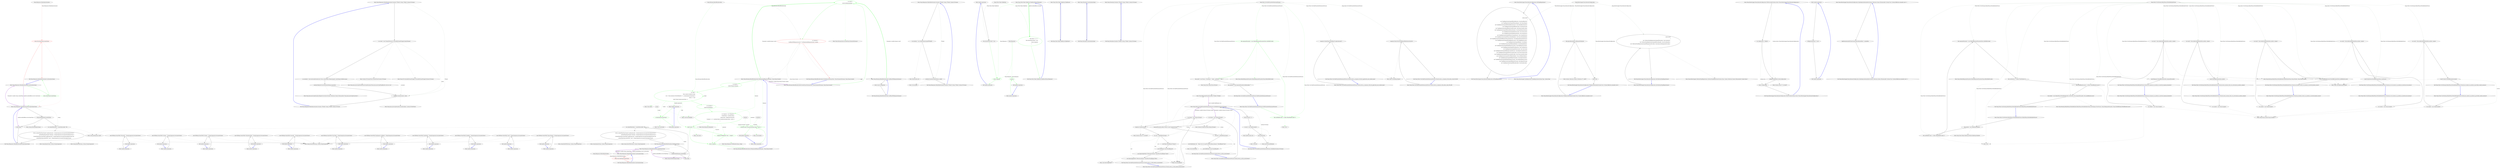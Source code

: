 digraph  {
n25 [label="Nancy.Responses.DefaultJsonSerializer", span=""];
n0 [label="Entry Nancy.Responses.DefaultJsonSerializer.CanSerialize(string)", span="15-15", cluster="Nancy.Responses.DefaultJsonSerializer.CanSerialize(string)"];
n1 [label="return this.IsJsonType(contentType);", span="17-17", cluster="Nancy.Responses.DefaultJsonSerializer.CanSerialize(string)", color=red, community=0];
n2 [label="Exit Nancy.Responses.DefaultJsonSerializer.CanSerialize(string)", span="15-15", cluster="Nancy.Responses.DefaultJsonSerializer.CanSerialize(string)"];
n3 [label="Entry Nancy.Responses.DefaultJsonSerializer.IsJsonType(string)", span="49-49", cluster="Nancy.Responses.DefaultJsonSerializer.IsJsonType(string)"];
n4 [label="Entry Nancy.Responses.DefaultJsonSerializer.Serialize<TModel>(string, TModel, System.IO.Stream)", span="27-27", cluster="Nancy.Responses.DefaultJsonSerializer.Serialize<TModel>(string, TModel, System.IO.Stream)"];
n5 [label="var writer = new StreamWriter(new UnclosableStreamWrapper(outputStream))", span="29-29", cluster="Nancy.Responses.DefaultJsonSerializer.Serialize<TModel>(string, TModel, System.IO.Stream)"];
n8 [label="serializer.Serialize(model, writer)", span="35-35", cluster="Nancy.Responses.DefaultJsonSerializer.Serialize<TModel>(string, TModel, System.IO.Stream)"];
n6 [label="var serializer = new JavaScriptSerializer(null, false, JsonSettings.MaxJsonLength, JsonSettings.MaxRecursions)", span="31-31", cluster="Nancy.Responses.DefaultJsonSerializer.Serialize<TModel>(string, TModel, System.IO.Stream)"];
n10 [label="Entry System.IO.StreamWriter.StreamWriter(System.IO.Stream)", span="0-0", cluster="System.IO.StreamWriter.StreamWriter(System.IO.Stream)"];
n11 [label="Entry Nancy.IO.UnclosableStreamWrapper.UnclosableStreamWrapper(System.IO.Stream)", span="22-22", cluster="Nancy.IO.UnclosableStreamWrapper.UnclosableStreamWrapper(System.IO.Stream)"];
n7 [label="serializer.RegisterConverters(JsonSettings.Converters)", span="33-33", cluster="Nancy.Responses.DefaultJsonSerializer.Serialize<TModel>(string, TModel, System.IO.Stream)"];
n12 [label="Entry Nancy.Json.JavaScriptSerializer.JavaScriptSerializer(Nancy.Json.JavaScriptTypeResolver, bool, int, int)", span="74-74", cluster="Nancy.Json.JavaScriptSerializer.JavaScriptSerializer(Nancy.Json.JavaScriptTypeResolver, bool, int, int)"];
n13 [label="Entry Nancy.Json.JavaScriptSerializer.RegisterConverters(System.Collections.Generic.IEnumerable<Nancy.Json.JavaScriptConverter>)", span="429-429", cluster="Nancy.Json.JavaScriptSerializer.RegisterConverters(System.Collections.Generic.IEnumerable<Nancy.Json.JavaScriptConverter>)"];
n9 [label="Exit Nancy.Responses.DefaultJsonSerializer.Serialize<TModel>(string, TModel, System.IO.Stream)", span="27-27", cluster="Nancy.Responses.DefaultJsonSerializer.Serialize<TModel>(string, TModel, System.IO.Stream)"];
n14 [label="Entry Nancy.Json.JavaScriptSerializer.Serialize(object, System.IO.TextWriter)", span="465-465", cluster="Nancy.Json.JavaScriptSerializer.Serialize(object, System.IO.TextWriter)"];
n15 [label="string.IsNullOrEmpty(contentType)", span="51-51", cluster="Nancy.Responses.DefaultJsonSerializer.IsJsonType(string)"];
n17 [label="var contentMimeType = contentType.Split(';')[0]", span="56-56", cluster="Nancy.Responses.DefaultJsonSerializer.IsJsonType(string)"];
n16 [label="return false;", span="53-53", cluster="Nancy.Responses.DefaultJsonSerializer.IsJsonType(string)"];
n20 [label="Entry string.IsNullOrEmpty(string)", span="0-0", cluster="string.IsNullOrEmpty(string)"];
n18 [label="return contentMimeType.Equals(''application/json'', StringComparison.InvariantCultureIgnoreCase) ||\r\n                   contentMimeType.Equals(''text/json'', StringComparison.InvariantCultureIgnoreCase) ||\r\n                  (contentMimeType.StartsWith(''application/vnd'', StringComparison.InvariantCultureIgnoreCase) &&\r\n                   contentMimeType.EndsWith(''+json'', StringComparison.InvariantCultureIgnoreCase));", span="58-61", cluster="Nancy.Responses.DefaultJsonSerializer.IsJsonType(string)"];
n21 [label="Entry string.Split(params char[])", span="0-0", cluster="string.Split(params char[])"];
n19 [label="Exit Nancy.Responses.DefaultJsonSerializer.IsJsonType(string)", span="49-49", cluster="Nancy.Responses.DefaultJsonSerializer.IsJsonType(string)"];
n22 [label="Entry string.Equals(string, System.StringComparison)", span="0-0", cluster="string.Equals(string, System.StringComparison)"];
n23 [label="Entry string.StartsWith(string, System.StringComparison)", span="0-0", cluster="string.StartsWith(string, System.StringComparison)"];
n24 [label="Entry string.EndsWith(string, System.StringComparison)", span="0-0", cluster="string.EndsWith(string, System.StringComparison)"];
d1 [label="return IsJsonType(contentType);", span="18-18", cluster="Nancy.Responses.DefaultJsonSerializer.CanSerialize(string)", color=green, community=0];
m0_4 [label="Entry Nancy.Routing.Route.Invoke(Nancy.DynamicDictionary)", span="54-54", cluster="Nancy.Routing.Route.Invoke(Nancy.DynamicDictionary)", file="DefaultRouteInvoker.cs"];
m0_0 [label="Entry Nancy.Routing.DefaultRouteInvoker.Invoke(Nancy.Routing.Route, Nancy.DynamicDictionary, Nancy.NancyContext)", span="14-14", cluster="Nancy.Routing.DefaultRouteInvoker.Invoke(Nancy.Routing.Route, Nancy.DynamicDictionary, Nancy.NancyContext)", file="DefaultRouteInvoker.cs"];
m0_1 [label="var result =\r\n                route.Invoke(parameters)", span="16-17", cluster="Nancy.Routing.DefaultRouteInvoker.Invoke(Nancy.Routing.Route, Nancy.DynamicDictionary, Nancy.NancyContext)", file="DefaultRouteInvoker.cs", color=green, community=0];
m0_2 [label="var response =\r\n                CastResultToResponse(result) ?? GetNegotiatedResponse(result, context)", span="19-20", cluster="Nancy.Routing.DefaultRouteInvoker.Invoke(Nancy.Routing.Route, Nancy.DynamicDictionary, Nancy.NancyContext)", color=red, community=0, file="DefaultRouteInvoker.cs"];
m0_3 [label="Exit Nancy.Routing.DefaultRouteInvoker.Invoke(Nancy.Routing.Route, Nancy.DynamicDictionary, Nancy.NancyContext)", span="14-14", cluster="Nancy.Routing.DefaultRouteInvoker.Invoke(Nancy.Routing.Route, Nancy.DynamicDictionary, Nancy.NancyContext)", file="DefaultRouteInvoker.cs"];
m0_26 [label="Entry Unk.CanSerialize", span="", cluster="Unk.CanSerialize", file="DefaultRouteInvoker.cs"];
m0_22 [label="Entry Nancy.Response.WithHeader(string, string)", span="46-46", cluster="Nancy.Response.WithHeader(string, string)", file="DefaultRouteInvoker.cs"];
m0_19 [label="Entry Unk.Create", span="", cluster="Unk.Create", file="DefaultRouteInvoker.cs"];
m0_21 [label="Entry Unk.Count", span="", cluster="Unk.Count", file="DefaultRouteInvoker.cs"];
m0_7 [label="Entry Nancy.Routing.DefaultRouteInvoker.GetNegotiatedResponse(dynamic, Nancy.NancyContext)", span="30-30", cluster="Nancy.Routing.DefaultRouteInvoker.GetNegotiatedResponse(dynamic, Nancy.NancyContext)", file="DefaultRouteInvoker.cs"];
m0_10 [label="var headers =\r\n                context.Request.Headers", span="32-33", cluster="Nancy.Routing.DefaultRouteInvoker.GetNegotiatedResponse(dynamic, Nancy.NancyContext)", color=green, community=0, file="DefaultRouteInvoker.cs"];
m0_11 [label="var valid =\r\n                from accept in headers.Accept\r\n                let s = this.serializers.FirstOrDefault(s => s.CanSerialize(accept.Item1))\r\n                where s != null\r\n                select Tuple.Create(accept.Item1, s)", span="35-39", cluster="Nancy.Routing.DefaultRouteInvoker.GetNegotiatedResponse(dynamic, Nancy.NancyContext)", color=green, community=0, file="DefaultRouteInvoker.cs"];
m0_13 [label="var response = new Response {\r\n                ContentType = serializer.Item1,\r\n                StatusCode = HttpStatusCode.OK,\r\n                Contents = s => serializer.Item2.Serialize(serializer.Item1, result, s)\r\n            }", span="44-48", cluster="Nancy.Routing.DefaultRouteInvoker.GetNegotiatedResponse(dynamic, Nancy.NancyContext)", color=green, community=0, file="DefaultRouteInvoker.cs"];
m0_12 [label="var serializer =\r\n                valid.FirstOrDefault()", span="41-42", cluster="Nancy.Routing.DefaultRouteInvoker.GetNegotiatedResponse(dynamic, Nancy.NancyContext)", color=green, community=0, file="DefaultRouteInvoker.cs"];
m0_14 [label="valid.Count() > 0", span="50-50", cluster="Nancy.Routing.DefaultRouteInvoker.GetNegotiatedResponse(dynamic, Nancy.NancyContext)", color=green, community=0, file="DefaultRouteInvoker.cs"];
m0_15 [label="response.WithHeader(''Vary'', ''Accept'')", span="52-52", cluster="Nancy.Routing.DefaultRouteInvoker.GetNegotiatedResponse(dynamic, Nancy.NancyContext)", color=green, community=0, file="DefaultRouteInvoker.cs"];
m0_16 [label="return response;", span="55-55", cluster="Nancy.Routing.DefaultRouteInvoker.GetNegotiatedResponse(dynamic, Nancy.NancyContext)", color=green, community=0, file="DefaultRouteInvoker.cs"];
m0_17 [label="Exit Nancy.Routing.DefaultRouteInvoker.GetNegotiatedResponse(dynamic, Nancy.NancyContext)", span="30-30", cluster="Nancy.Routing.DefaultRouteInvoker.GetNegotiatedResponse(dynamic, Nancy.NancyContext)", file="DefaultRouteInvoker.cs"];
m0_6 [label="Entry Nancy.Routing.DefaultRouteInvoker.CastResultToResponse(dynamic)", span="25-25", cluster="Nancy.Routing.DefaultRouteInvoker.CastResultToResponse(dynamic)", file="DefaultRouteInvoker.cs"];
m0_8 [label="return result as Response;", span="27-27", cluster="Nancy.Routing.DefaultRouteInvoker.CastResultToResponse(dynamic)", file="DefaultRouteInvoker.cs"];
m0_9 [label="Exit Nancy.Routing.DefaultRouteInvoker.CastResultToResponse(dynamic)", span="25-25", cluster="Nancy.Routing.DefaultRouteInvoker.CastResultToResponse(dynamic)", file="DefaultRouteInvoker.cs"];
m0_20 [label="Entry Nancy.Response.Response()", span="20-20", cluster="Nancy.Response.Response()", file="DefaultRouteInvoker.cs"];
m0_23 [label="Entry lambda expression", span="37-37", cluster="lambda expression", file="DefaultRouteInvoker.cs"];
m0_28 [label="serializer.Item2.Serialize(serializer.Item1, result, s)", span="47-47", cluster="lambda expression", color=green, community=0, file="DefaultRouteInvoker.cs"];
m0_27 [label="Entry lambda expression", span="47-47", cluster="lambda expression", file="DefaultRouteInvoker.cs"];
m0_29 [label="Exit lambda expression", span="47-47", cluster="lambda expression", file="DefaultRouteInvoker.cs"];
m0_24 [label="s.CanSerialize(accept.Item1)", span="37-37", cluster="lambda expression", color=green, community=0, file="DefaultRouteInvoker.cs"];
m0_25 [label="Exit lambda expression", span="37-37", cluster="lambda expression", file="DefaultRouteInvoker.cs"];
m0_30 [label="Entry Unk.Serialize", span="", cluster="Unk.Serialize", file="DefaultRouteInvoker.cs"];
m0_18 [label="Entry Unk.FirstOrDefault", span="", cluster="Unk.FirstOrDefault", file="DefaultRouteInvoker.cs"];
m0_33 [label=dynamic, span="", file="DefaultRouteInvoker.cs"];
m0_34 [label=serializer, span="", file="DefaultRouteInvoker.cs"];
m0_31 [label="Nancy.Routing.DefaultRouteInvoker", span="", file="DefaultRouteInvoker.cs"];
m0_32 [label=accept, span="", file="DefaultRouteInvoker.cs"];
m2_0 [label="Entry Nancy.Responses.DefaultXmlSerializer.CanSerialize(string)", span="13-13", cluster="Nancy.Responses.DefaultXmlSerializer.CanSerialize(string)", file="DefaultXmlSerializer.cs"];
m2_1 [label="return this.IsXmlType(contentType);", span="15-15", cluster="Nancy.Responses.DefaultXmlSerializer.CanSerialize(string)", color=red, community=0, file="DefaultXmlSerializer.cs"];
m2_2 [label="Exit Nancy.Responses.DefaultXmlSerializer.CanSerialize(string)", span="13-13", cluster="Nancy.Responses.DefaultXmlSerializer.CanSerialize(string)", file="DefaultXmlSerializer.cs"];
m2_4 [label="Entry Nancy.Responses.DefaultXmlSerializer.Serialize<TModel>(string, TModel, System.IO.Stream)", span="25-25", cluster="Nancy.Responses.DefaultXmlSerializer.Serialize<TModel>(string, TModel, System.IO.Stream)", file="DefaultXmlSerializer.cs"];
m2_5 [label="var serializer = new XmlSerializer(typeof(TModel))", span="27-27", cluster="Nancy.Responses.DefaultXmlSerializer.Serialize<TModel>(string, TModel, System.IO.Stream)", file="DefaultXmlSerializer.cs"];
m2_6 [label="serializer.Serialize(outputStream, model)", span="28-28", cluster="Nancy.Responses.DefaultXmlSerializer.Serialize<TModel>(string, TModel, System.IO.Stream)", file="DefaultXmlSerializer.cs"];
m2_7 [label="Exit Nancy.Responses.DefaultXmlSerializer.Serialize<TModel>(string, TModel, System.IO.Stream)", span="25-25", cluster="Nancy.Responses.DefaultXmlSerializer.Serialize<TModel>(string, TModel, System.IO.Stream)", file="DefaultXmlSerializer.cs"];
m2_15 [label="Entry string.IsNullOrEmpty(string)", span="0-0", cluster="string.IsNullOrEmpty(string)", file="DefaultXmlSerializer.cs"];
m2_8 [label="Entry XmlSerializer.cstr", span="", cluster="XmlSerializer.cstr", file="DefaultXmlSerializer.cs"];
m2_3 [label="Entry Nancy.Responses.DefaultXmlSerializer.IsXmlType(string)", span="31-31", cluster="Nancy.Responses.DefaultXmlSerializer.IsXmlType(string)", file="DefaultXmlSerializer.cs"];
m2_10 [label="string.IsNullOrEmpty(contentType)", span="33-33", cluster="Nancy.Responses.DefaultXmlSerializer.IsXmlType(string)", file="DefaultXmlSerializer.cs"];
m2_12 [label="var contentMimeType = contentType.Split(';')[0]", span="38-38", cluster="Nancy.Responses.DefaultXmlSerializer.IsXmlType(string)", file="DefaultXmlSerializer.cs"];
m2_11 [label="return false;", span="35-35", cluster="Nancy.Responses.DefaultXmlSerializer.IsXmlType(string)", file="DefaultXmlSerializer.cs"];
m2_13 [label="return contentMimeType.Equals(''application/xml'', StringComparison.InvariantCultureIgnoreCase) ||\r\n                   contentMimeType.Equals(''text/xml'', StringComparison.InvariantCultureIgnoreCase) ||\r\n                  (contentMimeType.StartsWith(''application/vnd'', StringComparison.InvariantCultureIgnoreCase) &&\r\n                   contentMimeType.EndsWith(''+xml'', StringComparison.InvariantCultureIgnoreCase));", span="40-43", cluster="Nancy.Responses.DefaultXmlSerializer.IsXmlType(string)", file="DefaultXmlSerializer.cs"];
m2_14 [label="Exit Nancy.Responses.DefaultXmlSerializer.IsXmlType(string)", span="31-31", cluster="Nancy.Responses.DefaultXmlSerializer.IsXmlType(string)", file="DefaultXmlSerializer.cs"];
m2_19 [label="Entry string.EndsWith(string, System.StringComparison)", span="0-0", cluster="string.EndsWith(string, System.StringComparison)", file="DefaultXmlSerializer.cs"];
m2_17 [label="Entry string.Equals(string, System.StringComparison)", span="0-0", cluster="string.Equals(string, System.StringComparison)", file="DefaultXmlSerializer.cs"];
m2_9 [label="Entry Unk.Serialize", span="", cluster="Unk.Serialize", file="DefaultXmlSerializer.cs"];
m2_18 [label="Entry string.StartsWith(string, System.StringComparison)", span="0-0", cluster="string.StartsWith(string, System.StringComparison)", file="DefaultXmlSerializer.cs"];
m2_20 [label="Nancy.Responses.DefaultXmlSerializer", span="", file="DefaultXmlSerializer.cs"];
m3_8 [label="Entry lambda expression", span="17-20", cluster="lambda expression", file="FakeRoute.cs"];
m3_10 [label="return response;", span="19-19", cluster="lambda expression", file="FakeRoute.cs", color=green, community=0];
m3_5 [label="Entry lambda expression", span="15-15", cluster="lambda expression", file="FakeRoute.cs"];
m3_6 [label=response, span="15-15", cluster="lambda expression", file="FakeRoute.cs", color=green, community=0];
m3_7 [label="Exit lambda expression", span="15-15", cluster="lambda expression", file="FakeRoute.cs"];
m3_9 [label="this.ActionWasInvoked = true", span="18-18", cluster="lambda expression", file="FakeRoute.cs"];
m3_11 [label="Exit lambda expression", span="17-20", cluster="lambda expression", file="FakeRoute.cs"];
m3_0 [label="Entry Nancy.Tests.Fakes.FakeRoute.FakeRoute()", span="8-8", cluster="Nancy.Tests.Fakes.FakeRoute.FakeRoute()", file="FakeRoute.cs"];
m3_1 [label="Exit Nancy.Tests.Fakes.FakeRoute.FakeRoute()", span="8-8", cluster="Nancy.Tests.Fakes.FakeRoute.FakeRoute()", file="FakeRoute.cs"];
m3_2 [label="Entry Nancy.Tests.Fakes.FakeRoute.FakeRoute(Nancy.Response)", span="14-14", cluster="Nancy.Tests.Fakes.FakeRoute.FakeRoute(Nancy.Response)", file="FakeRoute.cs"];
m3_3 [label="this.Action = x => {\r\n                this.ActionWasInvoked = true;\r\n                return response;\r\n            }", span="17-20", cluster="Nancy.Tests.Fakes.FakeRoute.FakeRoute(Nancy.Response)", file="FakeRoute.cs", color=green, community=0];
m3_4 [label="Exit Nancy.Tests.Fakes.FakeRoute.FakeRoute(Nancy.Response)", span="14-14", cluster="Nancy.Tests.Fakes.FakeRoute.FakeRoute(Nancy.Response)", file="FakeRoute.cs"];
m3_12 [label="Nancy.Tests.Fakes.FakeRoute", span="", file="FakeRoute.cs"];
m3_13 [label="Nancy.Response", span="", file="FakeRoute.cs"];
m4_0 [label="Entry Nancy.ISerializer.CanSerialize(string)", span="11-11", cluster="Nancy.ISerializer.CanSerialize(string)", file="ISerializer.cs"];
m4_1 [label="Exit Nancy.ISerializer.CanSerialize(string)", span="11-11", cluster="Nancy.ISerializer.CanSerialize(string)", file="ISerializer.cs"];
m4_2 [label="Entry Nancy.ISerializer.Serialize<TModel>(string, TModel, System.IO.Stream)", span="20-20", cluster="Nancy.ISerializer.Serialize<TModel>(string, TModel, System.IO.Stream)", file="ISerializer.cs"];
m4_3 [label="Exit Nancy.ISerializer.Serialize<TModel>(string, TModel, System.IO.Stream)", span="20-20", cluster="Nancy.ISerializer.Serialize<TModel>(string, TModel, System.IO.Stream)", file="ISerializer.cs"];
m5_7 [label="Entry Nancy.DefaultResponseFormatter.DefaultResponseFormatter(Nancy.IRootPathProvider)", span="13-13", cluster="Nancy.DefaultResponseFormatter.DefaultResponseFormatter(Nancy.IRootPathProvider)", file="MainModule.cs"];
m5_30 [label="Entry Unk.SelectSingleNode", span="", cluster="Unk.SelectSingleNode", file="MainModule.cs"];
m5_10 [label="Entry Nancy.Tests.Unit.XmlFormatterExtensionsFixtures.Should_return_a_response_with_the_application_xml_content_type()", span="25-25", cluster="Nancy.Tests.Unit.XmlFormatterExtensionsFixtures.Should_return_a_response_with_the_application_xml_content_type()", file="MainModule.cs"];
m5_11 [label="response.ContentType.ShouldEqual(''application/xml'')", span="27-27", cluster="Nancy.Tests.Unit.XmlFormatterExtensionsFixtures.Should_return_a_response_with_the_application_xml_content_type()", file="MainModule.cs"];
m5_12 [label="Exit Nancy.Tests.Unit.XmlFormatterExtensionsFixtures.Should_return_a_response_with_the_application_xml_content_type()", span="25-25", cluster="Nancy.Tests.Unit.XmlFormatterExtensionsFixtures.Should_return_a_response_with_the_application_xml_content_type()", file="MainModule.cs"];
m5_13 [label="Entry object.ShouldEqual(object)", span="80-80", cluster="object.ShouldEqual(object)", file="MainModule.cs"];
m5_6 [label="Entry Unk.>", span="", cluster="Unk.>", file="MainModule.cs"];
m5_29 [label="Entry Unk.ShouldEqual", span="", cluster="Unk.ShouldEqual", file="MainModule.cs"];
m5_44 [label="Entry XmlDocument.cstr", span="", cluster="XmlDocument.cstr", file="MainModule.cs"];
m5_45 [label="Entry Unk.Load", span="", cluster="Unk.Load", file="MainModule.cs"];
m5_31 [label="Entry Nancy.Tests.Unit.XmlFormatterExtensionsFixtures.Should_return_a_null_in_xml_format()", span="53-53", cluster="Nancy.Tests.Unit.XmlFormatterExtensionsFixtures.Should_return_a_null_in_xml_format()", file="MainModule.cs"];
m5_32 [label="var stream = new MemoryStream()", span="55-55", cluster="Nancy.Tests.Unit.XmlFormatterExtensionsFixtures.Should_return_a_null_in_xml_format()", file="MainModule.cs"];
m5_33 [label="responseFormatter.AsXml<Person>(null).Contents(stream)", span="57-57", cluster="Nancy.Tests.Unit.XmlFormatterExtensionsFixtures.Should_return_a_null_in_xml_format()", file="MainModule.cs"];
m5_34 [label="var root = GetXmlRoot(stream)", span="59-59", cluster="Nancy.Tests.Unit.XmlFormatterExtensionsFixtures.Should_return_a_null_in_xml_format()", file="MainModule.cs"];
m5_35 [label="root.GetAttribute(''nil'', ''http://www.w3.org/2001/XMLSchema-instance'').ShouldEqual(''true'')", span="60-60", cluster="Nancy.Tests.Unit.XmlFormatterExtensionsFixtures.Should_return_a_null_in_xml_format()", file="MainModule.cs"];
m5_36 [label="root.ChildNodes.Count.ShouldEqual(0)", span="61-61", cluster="Nancy.Tests.Unit.XmlFormatterExtensionsFixtures.Should_return_a_null_in_xml_format()", file="MainModule.cs"];
m5_37 [label="Exit Nancy.Tests.Unit.XmlFormatterExtensionsFixtures.Should_return_a_null_in_xml_format()", span="53-53", cluster="Nancy.Tests.Unit.XmlFormatterExtensionsFixtures.Should_return_a_null_in_xml_format()", file="MainModule.cs"];
m5_28 [label="Entry Nancy.Tests.Unit.XmlFormatterExtensionsFixtures.GetXmlRoot(System.IO.Stream)", span="65-65", cluster="Nancy.Tests.Unit.XmlFormatterExtensionsFixtures.GetXmlRoot(System.IO.Stream)", file="MainModule.cs"];
m5_39 [label="stream.Position = 0", span="67-67", cluster="Nancy.Tests.Unit.XmlFormatterExtensionsFixtures.GetXmlRoot(System.IO.Stream)", file="MainModule.cs"];
m5_41 [label="xml.Load(stream)", span="69-69", cluster="Nancy.Tests.Unit.XmlFormatterExtensionsFixtures.GetXmlRoot(System.IO.Stream)", file="MainModule.cs"];
m5_40 [label="var xml = new XmlDocument()", span="68-68", cluster="Nancy.Tests.Unit.XmlFormatterExtensionsFixtures.GetXmlRoot(System.IO.Stream)", file="MainModule.cs"];
m5_42 [label="return xml.DocumentElement;", span="71-71", cluster="Nancy.Tests.Unit.XmlFormatterExtensionsFixtures.GetXmlRoot(System.IO.Stream)", file="MainModule.cs"];
m5_43 [label="Exit Nancy.Tests.Unit.XmlFormatterExtensionsFixtures.GetXmlRoot(System.IO.Stream)", span="65-65", cluster="Nancy.Tests.Unit.XmlFormatterExtensionsFixtures.GetXmlRoot(System.IO.Stream)", file="MainModule.cs"];
m5_27 [label="Entry System.Action<T>.Invoke(T)", span="0-0", cluster="System.Action<T>.Invoke(T)", file="MainModule.cs"];
m5_38 [label="Entry Unk.GetAttribute", span="", cluster="Unk.GetAttribute", file="MainModule.cs"];
m5_8 [label="Entry Nancy.Tests.Fakes.Person.Person()", span="2-2", cluster="Nancy.Tests.Fakes.Person.Person()", file="MainModule.cs"];
m5_14 [label="Entry Nancy.Tests.Unit.XmlFormatterExtensionsFixtures.Should_return_a_response_with_status_code_200_OK()", span="31-31", cluster="Nancy.Tests.Unit.XmlFormatterExtensionsFixtures.Should_return_a_response_with_status_code_200_OK()", file="MainModule.cs"];
m5_15 [label="response.StatusCode.ShouldEqual(HttpStatusCode.OK)", span="33-33", cluster="Nancy.Tests.Unit.XmlFormatterExtensionsFixtures.Should_return_a_response_with_status_code_200_OK()", file="MainModule.cs"];
m5_16 [label="Exit Nancy.Tests.Unit.XmlFormatterExtensionsFixtures.Should_return_a_response_with_status_code_200_OK()", span="31-31", cluster="Nancy.Tests.Unit.XmlFormatterExtensionsFixtures.Should_return_a_response_with_status_code_200_OK()", file="MainModule.cs"];
m5_0 [label="Entry Nancy.Tests.Unit.XmlFormatterExtensionsFixtures.XmlFormatterExtensionsFixtures()", span="16-16", cluster="Nancy.Tests.Unit.XmlFormatterExtensionsFixtures.XmlFormatterExtensionsFixtures()", file="MainModule.cs"];
m5_1 [label="this.rootPathProvider = A.Fake<IRootPathProvider>()", span="18-18", cluster="Nancy.Tests.Unit.XmlFormatterExtensionsFixtures.XmlFormatterExtensionsFixtures()", file="MainModule.cs", color=green, community=0];
m5_2 [label="this.responseFormatter = new DefaultResponseFormatter(this.rootPathProvider)", span="19-19", cluster="Nancy.Tests.Unit.XmlFormatterExtensionsFixtures.XmlFormatterExtensionsFixtures()", file="MainModule.cs", color=green, community=0];
m5_3 [label="this.model = new Person { FirstName = ''Andy'', LastName = ''Pike'' }", span="20-20", cluster="Nancy.Tests.Unit.XmlFormatterExtensionsFixtures.XmlFormatterExtensionsFixtures()", file="MainModule.cs"];
m5_4 [label="this.response = this.responseFormatter.AsXml(model)", span="21-21", cluster="Nancy.Tests.Unit.XmlFormatterExtensionsFixtures.XmlFormatterExtensionsFixtures()", file="MainModule.cs"];
m5_5 [label="Exit Nancy.Tests.Unit.XmlFormatterExtensionsFixtures.XmlFormatterExtensionsFixtures()", span="16-16", cluster="Nancy.Tests.Unit.XmlFormatterExtensionsFixtures.XmlFormatterExtensionsFixtures()", file="MainModule.cs"];
m5_17 [label="Entry Nancy.Tests.Unit.XmlFormatterExtensionsFixtures.Should_return_a_valid_model_in_xml_format()", span="37-37", cluster="Nancy.Tests.Unit.XmlFormatterExtensionsFixtures.Should_return_a_valid_model_in_xml_format()", file="MainModule.cs"];
m5_18 [label="var stream = new MemoryStream()", span="39-39", cluster="Nancy.Tests.Unit.XmlFormatterExtensionsFixtures.Should_return_a_valid_model_in_xml_format()", file="MainModule.cs"];
m5_19 [label="response.Contents(stream)", span="41-41", cluster="Nancy.Tests.Unit.XmlFormatterExtensionsFixtures.Should_return_a_valid_model_in_xml_format()", file="MainModule.cs"];
m5_20 [label="var root = GetXmlRoot(stream)", span="43-43", cluster="Nancy.Tests.Unit.XmlFormatterExtensionsFixtures.Should_return_a_valid_model_in_xml_format()", file="MainModule.cs"];
m5_21 [label="root.Name.ShouldEqual(''Person'')", span="45-45", cluster="Nancy.Tests.Unit.XmlFormatterExtensionsFixtures.Should_return_a_valid_model_in_xml_format()", file="MainModule.cs"];
m5_22 [label="root.ChildNodes.Count.ShouldEqual(2)", span="46-46", cluster="Nancy.Tests.Unit.XmlFormatterExtensionsFixtures.Should_return_a_valid_model_in_xml_format()", file="MainModule.cs"];
m5_23 [label="root.SelectSingleNode(''//Person/FirstName'').InnerText.ShouldEqual(''Andy'')", span="47-47", cluster="Nancy.Tests.Unit.XmlFormatterExtensionsFixtures.Should_return_a_valid_model_in_xml_format()", file="MainModule.cs"];
m5_24 [label="root.SelectSingleNode(''//Person/LastName'').InnerText.ShouldEqual(''Pike'')", span="48-48", cluster="Nancy.Tests.Unit.XmlFormatterExtensionsFixtures.Should_return_a_valid_model_in_xml_format()", file="MainModule.cs"];
m5_25 [label="Exit Nancy.Tests.Unit.XmlFormatterExtensionsFixtures.Should_return_a_valid_model_in_xml_format()", span="37-37", cluster="Nancy.Tests.Unit.XmlFormatterExtensionsFixtures.Should_return_a_valid_model_in_xml_format()", file="MainModule.cs"];
m5_9 [label="Entry Nancy.IResponseFormatter.AsXml<TModel>(TModel)", span="43-43", cluster="Nancy.IResponseFormatter.AsXml<TModel>(TModel)", file="MainModule.cs"];
m5_26 [label="Entry System.IO.MemoryStream.MemoryStream()", span="0-0", cluster="System.IO.MemoryStream.MemoryStream()", file="MainModule.cs"];
m5_46 [label="Nancy.Tests.Unit.XmlFormatterExtensionsFixtures", span="", file="MainModule.cs"];
m6_46 [label="Entry Nancy.Bootstrapper.NancyInternalConfiguration.GetTypeRegistations()", span="204-204", cluster="Nancy.Bootstrapper.NancyInternalConfiguration.GetTypeRegistations()", file="NancyInternalConfiguration.cs"];
m6_47 [label="return new[]\r\n            {\r\n                new TypeRegistration(typeof(IRouteResolver), this.RouteResolver),\r\n                new TypeRegistration(typeof(INancyEngine), this.NancyEngine),\r\n                new TypeRegistration(typeof(IModuleKeyGenerator), this.ModuleKeyGenerator),\r\n                new TypeRegistration(typeof(IRouteCache), this.RouteCache),\r\n                new TypeRegistration(typeof(IRouteCacheProvider), this.RouteCacheProvider),\r\n                new TypeRegistration(typeof(IRoutePatternMatcher), this.RoutePatternMatcher),\r\n                new TypeRegistration(typeof(IViewLocator), this.ViewLocator),\r\n                new TypeRegistration(typeof(IViewFactory), this.ViewFactory),\r\n                new TypeRegistration(typeof(INancyContextFactory), this.ContextFactory),\r\n                new TypeRegistration(typeof(INancyModuleBuilder), this.NancyModuleBuilder),\r\n                new TypeRegistration(typeof(IResponseFormatterFactory), this.ResponseFormatterFactory),\r\n                new TypeRegistration(typeof(IModelBinderLocator), this.ModelBinderLocator), \r\n                new TypeRegistration(typeof(IBinder), this.Binder), \r\n                new TypeRegistration(typeof(BindingDefaults), this.BindingDefaults), \r\n                new TypeRegistration(typeof(IFieldNameConverter), this.FieldNameConverter), \r\n                new TypeRegistration(typeof(IViewResolver), this.ViewResolver),\r\n                new TypeRegistration(typeof(IViewCache), this.ViewCache),\r\n                new TypeRegistration(typeof(IRenderContextFactory), this.RenderContextFactory),\r\n                new TypeRegistration(typeof(IViewLocationCache), this.ViewLocationCache),\r\n                new TypeRegistration(typeof(IViewLocationProvider), this.ViewLocationProvider),\r\n                new TypeRegistration(typeof(ICsrfTokenValidator), this.CsrfTokenValidator), \r\n                new TypeRegistration(typeof(IObjectSerializer), this.ObjectSerializer), \r\n                new TypeRegistration(typeof(IModelValidatorLocator), this.ModelValidatorLocator),\r\n                new TypeRegistration(typeof(IRequestTracing), this.RequestTracing),\r\n                new TypeRegistration(typeof(IRouteInvoker), this.RouteInvoker), \r\n            };", span="206-233", cluster="Nancy.Bootstrapper.NancyInternalConfiguration.GetTypeRegistations()", file="NancyInternalConfiguration.cs"];
m6_48 [label="Exit Nancy.Bootstrapper.NancyInternalConfiguration.GetTypeRegistations()", span="204-204", cluster="Nancy.Bootstrapper.NancyInternalConfiguration.GetTypeRegistations()", file="NancyInternalConfiguration.cs"];
m6_58 [label="Entry System.Collections.Generic.ICollection<T>.Add(T)", span="0-0", cluster="System.Collections.Generic.ICollection<T>.Add(T)", file="NancyInternalConfiguration.cs"];
m6_54 [label="Entry Nancy.Bootstrapper.NancyInternalConfiguration.WithIgnoredAssembly(System.Func<System.Reflection.Assembly, bool>)", span="255-255", cluster="Nancy.Bootstrapper.NancyInternalConfiguration.WithIgnoredAssembly(System.Func<System.Reflection.Assembly, bool>)", file="NancyInternalConfiguration.cs"];
m6_55 [label="this.ignoredAssemblies.Add(ignorePredicate)", span="257-257", cluster="Nancy.Bootstrapper.NancyInternalConfiguration.WithIgnoredAssembly(System.Func<System.Reflection.Assembly, bool>)", file="NancyInternalConfiguration.cs"];
m6_56 [label="return this;", span="259-259", cluster="Nancy.Bootstrapper.NancyInternalConfiguration.WithIgnoredAssembly(System.Func<System.Reflection.Assembly, bool>)", file="NancyInternalConfiguration.cs"];
m6_57 [label="Exit Nancy.Bootstrapper.NancyInternalConfiguration.WithIgnoredAssembly(System.Func<System.Reflection.Assembly, bool>)", span="255-255", cluster="Nancy.Bootstrapper.NancyInternalConfiguration.WithIgnoredAssembly(System.Func<System.Reflection.Assembly, bool>)", file="NancyInternalConfiguration.cs"];
m6_49 [label="Entry Nancy.Bootstrapper.TypeRegistration.TypeRegistration(System.Type, System.Type)", span="14-14", cluster="Nancy.Bootstrapper.TypeRegistration.TypeRegistration(System.Type, System.Type)", file="NancyInternalConfiguration.cs"];
m6_50 [label="Entry Nancy.Bootstrapper.NancyInternalConfiguration.GetCollectionTypeRegistrations()", span="240-240", cluster="Nancy.Bootstrapper.NancyInternalConfiguration.GetCollectionTypeRegistrations()", file="NancyInternalConfiguration.cs"];
m6_51 [label="return new[]\r\n            {\r\n                new CollectionTypeRegistration(typeof(ISerializer), this.Serializers), \r\n                new CollectionTypeRegistration(typeof(IErrorHandler), this.ErrorHandlers), \r\n                new CollectionTypeRegistration(typeof(IDiagnosticsProvider), this.InteractiveDiagnosticProviders), \r\n            };", span="242-247", cluster="Nancy.Bootstrapper.NancyInternalConfiguration.GetCollectionTypeRegistrations()", file="NancyInternalConfiguration.cs"];
m6_52 [label="Exit Nancy.Bootstrapper.NancyInternalConfiguration.GetCollectionTypeRegistrations()", span="240-240", cluster="Nancy.Bootstrapper.NancyInternalConfiguration.GetCollectionTypeRegistrations()", file="NancyInternalConfiguration.cs"];
m6_40 [label="Entry Nancy.Bootstrapper.NancyInternalConfiguration.WithOverrides(System.Action<Nancy.Bootstrapper.NancyInternalConfiguration>)", span="191-191", cluster="Nancy.Bootstrapper.NancyInternalConfiguration.WithOverrides(System.Action<Nancy.Bootstrapper.NancyInternalConfiguration>)", file="NancyInternalConfiguration.cs"];
m6_41 [label="var configuration = Default", span="193-193", cluster="Nancy.Bootstrapper.NancyInternalConfiguration.WithOverrides(System.Action<Nancy.Bootstrapper.NancyInternalConfiguration>)", file="NancyInternalConfiguration.cs"];
m6_42 [label="configurationBuilder.Invoke(configuration)", span="195-195", cluster="Nancy.Bootstrapper.NancyInternalConfiguration.WithOverrides(System.Action<Nancy.Bootstrapper.NancyInternalConfiguration>)", file="NancyInternalConfiguration.cs"];
m6_43 [label="return configuration;", span="197-197", cluster="Nancy.Bootstrapper.NancyInternalConfiguration.WithOverrides(System.Action<Nancy.Bootstrapper.NancyInternalConfiguration>)", file="NancyInternalConfiguration.cs"];
m6_44 [label="Exit Nancy.Bootstrapper.NancyInternalConfiguration.WithOverrides(System.Action<Nancy.Bootstrapper.NancyInternalConfiguration>)", span="191-191", cluster="Nancy.Bootstrapper.NancyInternalConfiguration.WithOverrides(System.Action<Nancy.Bootstrapper.NancyInternalConfiguration>)", file="NancyInternalConfiguration.cs"];
m6_53 [label="Entry Nancy.Bootstrapper.CollectionTypeRegistration.CollectionTypeRegistration(System.Type, System.Collections.Generic.IEnumerable<System.Type>)", span="19-19", cluster="Nancy.Bootstrapper.CollectionTypeRegistration.CollectionTypeRegistration(System.Type, System.Collections.Generic.IEnumerable<System.Type>)", file="NancyInternalConfiguration.cs"];
m6_45 [label="Entry System.Action<T>.Invoke(T)", span="0-0", cluster="System.Action<T>.Invoke(T)", file="NancyInternalConfiguration.cs"];
m6_37 [label="Entry lambda expression", span="177-177", cluster="lambda expression", file="NancyInternalConfiguration.cs"];
m6_0 [label="Entry lambda expression", span="34-34", cluster="lambda expression", file="NancyInternalConfiguration.cs"];
m6_1 [label="asm.FullName.StartsWith(''Microsoft.'', StringComparison.InvariantCulture)", span="34-34", cluster="lambda expression", file="NancyInternalConfiguration.cs"];
m6_2 [label="Exit lambda expression", span="34-34", cluster="lambda expression", file="NancyInternalConfiguration.cs"];
m6_4 [label="Entry lambda expression", span="35-35", cluster="lambda expression", file="NancyInternalConfiguration.cs"];
m6_5 [label="asm.FullName.StartsWith(''System.'', StringComparison.InvariantCulture)", span="35-35", cluster="lambda expression", file="NancyInternalConfiguration.cs"];
m6_6 [label="Exit lambda expression", span="35-35", cluster="lambda expression", file="NancyInternalConfiguration.cs"];
m6_7 [label="Entry lambda expression", span="36-36", cluster="lambda expression", file="NancyInternalConfiguration.cs"];
m6_8 [label="asm.FullName.StartsWith(''System,'', StringComparison.InvariantCulture)", span="36-36", cluster="lambda expression", file="NancyInternalConfiguration.cs"];
m6_9 [label="Exit lambda expression", span="36-36", cluster="lambda expression", file="NancyInternalConfiguration.cs"];
m6_10 [label="Entry lambda expression", span="37-37", cluster="lambda expression", file="NancyInternalConfiguration.cs"];
m6_11 [label="asm.FullName.StartsWith(''CR_ExtUnitTest'', StringComparison.InvariantCulture)", span="37-37", cluster="lambda expression", file="NancyInternalConfiguration.cs"];
m6_12 [label="Exit lambda expression", span="37-37", cluster="lambda expression", file="NancyInternalConfiguration.cs"];
m6_13 [label="Entry lambda expression", span="38-38", cluster="lambda expression", file="NancyInternalConfiguration.cs"];
m6_14 [label="asm.FullName.StartsWith(''mscorlib,'', StringComparison.InvariantCulture)", span="38-38", cluster="lambda expression", file="NancyInternalConfiguration.cs"];
m6_15 [label="Exit lambda expression", span="38-38", cluster="lambda expression", file="NancyInternalConfiguration.cs"];
m6_16 [label="Entry lambda expression", span="39-39", cluster="lambda expression", file="NancyInternalConfiguration.cs"];
m6_17 [label="asm.FullName.StartsWith(''CR_VSTest'', StringComparison.InvariantCulture)", span="39-39", cluster="lambda expression", file="NancyInternalConfiguration.cs"];
m6_18 [label="Exit lambda expression", span="39-39", cluster="lambda expression", file="NancyInternalConfiguration.cs"];
m6_19 [label="Entry lambda expression", span="40-40", cluster="lambda expression", file="NancyInternalConfiguration.cs"];
m6_20 [label="asm.FullName.StartsWith(''DevExpress.CodeRush'', StringComparison.InvariantCulture)", span="40-40", cluster="lambda expression", file="NancyInternalConfiguration.cs"];
m6_21 [label="Exit lambda expression", span="40-40", cluster="lambda expression", file="NancyInternalConfiguration.cs"];
m6_22 [label="Entry lambda expression", span="41-41", cluster="lambda expression", file="NancyInternalConfiguration.cs"];
m6_23 [label="asm.FullName.StartsWith(''IronPython'', StringComparison.InvariantCulture)", span="41-41", cluster="lambda expression", file="NancyInternalConfiguration.cs"];
m6_24 [label="Exit lambda expression", span="41-41", cluster="lambda expression", file="NancyInternalConfiguration.cs"];
m6_25 [label="Entry lambda expression", span="42-42", cluster="lambda expression", file="NancyInternalConfiguration.cs"];
m6_26 [label="asm.FullName.StartsWith(''IronRuby'', StringComparison.InvariantCulture)", span="42-42", cluster="lambda expression", file="NancyInternalConfiguration.cs"];
m6_27 [label="Exit lambda expression", span="42-42", cluster="lambda expression", file="NancyInternalConfiguration.cs"];
m6_28 [label="Entry lambda expression", span="43-43", cluster="lambda expression", file="NancyInternalConfiguration.cs"];
m6_29 [label="asm.FullName.StartsWith(''xunit'', StringComparison.InvariantCulture)", span="43-43", cluster="lambda expression", file="NancyInternalConfiguration.cs"];
m6_30 [label="Exit lambda expression", span="43-43", cluster="lambda expression", file="NancyInternalConfiguration.cs"];
m6_31 [label="Entry lambda expression", span="44-44", cluster="lambda expression", file="NancyInternalConfiguration.cs"];
m6_32 [label="asm.FullName.StartsWith(''Nancy.Testing'', StringComparison.InvariantCulture)", span="44-44", cluster="lambda expression", file="NancyInternalConfiguration.cs"];
m6_33 [label="Exit lambda expression", span="44-44", cluster="lambda expression", file="NancyInternalConfiguration.cs"];
m6_38 [label="tr.RegistrationType == null", span="177-177", cluster="lambda expression", file="NancyInternalConfiguration.cs"];
m6_39 [label="Exit lambda expression", span="177-177", cluster="lambda expression", file="NancyInternalConfiguration.cs"];
m6_34 [label="Entry Nancy.Bootstrapper.NancyInternalConfiguration.UpdateIgnoredAssemblies(System.Collections.Generic.IEnumerable<System.Func<System.Reflection.Assembly, bool>>)", span="163-163", cluster="Nancy.Bootstrapper.NancyInternalConfiguration.UpdateIgnoredAssemblies(System.Collections.Generic.IEnumerable<System.Func<System.Reflection.Assembly, bool>>)", file="NancyInternalConfiguration.cs"];
m6_35 [label="AppDomainAssemblyTypeScanner.IgnoredAssemblies = assemblies", span="165-165", cluster="Nancy.Bootstrapper.NancyInternalConfiguration.UpdateIgnoredAssemblies(System.Collections.Generic.IEnumerable<System.Func<System.Reflection.Assembly, bool>>)", file="NancyInternalConfiguration.cs"];
m6_36 [label="Exit Nancy.Bootstrapper.NancyInternalConfiguration.UpdateIgnoredAssemblies(System.Collections.Generic.IEnumerable<System.Func<System.Reflection.Assembly, bool>>)", span="163-163", cluster="Nancy.Bootstrapper.NancyInternalConfiguration.UpdateIgnoredAssemblies(System.Collections.Generic.IEnumerable<System.Func<System.Reflection.Assembly, bool>>)", file="NancyInternalConfiguration.cs"];
m6_59 [label="Nancy.Bootstrapper.NancyInternalConfiguration", span="", file="NancyInternalConfiguration.cs"];
m7_10 [label="Entry Nancy.DefaultResponseFormatter.DefaultResponseFormatter(Nancy.IRootPathProvider)", span="13-13", cluster="Nancy.DefaultResponseFormatter.DefaultResponseFormatter(Nancy.IRootPathProvider)", file="Route.cs"];
m7_8 [label="Entry Nancy.Tests.Fakes.FakeNancyModule.FakeNancyModule()", span="6-6", cluster="Nancy.Tests.Fakes.FakeNancyModule.FakeNancyModule()", file="Route.cs"];
m7_25 [label="Entry Nancy.Tests.Unit.Routing.DefaultNancyModuleBuilderFixture.Should_set_view_factory_on_module_to_resolved_view_factory()", span="55-55", cluster="Nancy.Tests.Unit.Routing.DefaultNancyModuleBuilderFixture.Should_set_view_factory_on_module_to_resolved_view_factory()", file="Route.cs"];
m7_26 [label="var context = new NancyContext()", span="58-58", cluster="Nancy.Tests.Unit.Routing.DefaultNancyModuleBuilderFixture.Should_set_view_factory_on_module_to_resolved_view_factory()", file="Route.cs"];
m7_27 [label="var result = this.builder.BuildModule(this.module, context)", span="61-61", cluster="Nancy.Tests.Unit.Routing.DefaultNancyModuleBuilderFixture.Should_set_view_factory_on_module_to_resolved_view_factory()", file="Route.cs"];
m7_28 [label="result.ViewFactory.ShouldBeSameAs(this.viewFactory)", span="64-64", cluster="Nancy.Tests.Unit.Routing.DefaultNancyModuleBuilderFixture.Should_set_view_factory_on_module_to_resolved_view_factory()", file="Route.cs"];
m7_29 [label="Exit Nancy.Tests.Unit.Routing.DefaultNancyModuleBuilderFixture.Should_set_view_factory_on_module_to_resolved_view_factory()", span="55-55", cluster="Nancy.Tests.Unit.Routing.DefaultNancyModuleBuilderFixture.Should_set_view_factory_on_module_to_resolved_view_factory()", file="Route.cs"];
m7_9 [label="Entry Unk.>", span="", cluster="Unk.>", file="Route.cs"];
m7_18 [label="Entry Nancy.Routing.DefaultNancyModuleBuilder.BuildModule(Nancy.NancyModule, Nancy.NancyContext)", span="33-33", cluster="Nancy.Routing.DefaultNancyModuleBuilder.BuildModule(Nancy.NancyModule, Nancy.NancyContext)", file="Route.cs"];
m7_20 [label="Entry Nancy.Tests.Unit.Routing.DefaultNancyModuleBuilderFixture.Should_set_context_on_module_to_provided_context_instance()", span="42-42", cluster="Nancy.Tests.Unit.Routing.DefaultNancyModuleBuilderFixture.Should_set_context_on_module_to_provided_context_instance()", file="Route.cs"];
m7_21 [label="var context = new NancyContext()", span="45-45", cluster="Nancy.Tests.Unit.Routing.DefaultNancyModuleBuilderFixture.Should_set_context_on_module_to_provided_context_instance()", file="Route.cs"];
m7_22 [label="var result = this.builder.BuildModule(this.module, context)", span="48-48", cluster="Nancy.Tests.Unit.Routing.DefaultNancyModuleBuilderFixture.Should_set_context_on_module_to_provided_context_instance()", file="Route.cs"];
m7_23 [label="result.Context.ShouldBeSameAs(context)", span="51-51", cluster="Nancy.Tests.Unit.Routing.DefaultNancyModuleBuilderFixture.Should_set_context_on_module_to_provided_context_instance()", file="Route.cs"];
m7_24 [label="Exit Nancy.Tests.Unit.Routing.DefaultNancyModuleBuilderFixture.Should_set_context_on_module_to_provided_context_instance()", span="42-42", cluster="Nancy.Tests.Unit.Routing.DefaultNancyModuleBuilderFixture.Should_set_context_on_module_to_provided_context_instance()", file="Route.cs"];
m7_30 [label="Entry Nancy.Tests.Unit.Routing.DefaultNancyModuleBuilderFixture.Should_set_response_on_module_to_resolved_response_formatter()", span="68-68", cluster="Nancy.Tests.Unit.Routing.DefaultNancyModuleBuilderFixture.Should_set_response_on_module_to_resolved_response_formatter()", file="Route.cs"];
m7_31 [label="var context = new NancyContext()", span="71-71", cluster="Nancy.Tests.Unit.Routing.DefaultNancyModuleBuilderFixture.Should_set_response_on_module_to_resolved_response_formatter()", file="Route.cs"];
m7_32 [label="var result = this.builder.BuildModule(this.module, context)", span="74-74", cluster="Nancy.Tests.Unit.Routing.DefaultNancyModuleBuilderFixture.Should_set_response_on_module_to_resolved_response_formatter()", file="Route.cs"];
m7_33 [label="result.Response.ShouldBeSameAs(this.responseFormatter)", span="77-77", cluster="Nancy.Tests.Unit.Routing.DefaultNancyModuleBuilderFixture.Should_set_response_on_module_to_resolved_response_formatter()", file="Route.cs"];
m7_34 [label="Exit Nancy.Tests.Unit.Routing.DefaultNancyModuleBuilderFixture.Should_set_response_on_module_to_resolved_response_formatter()", span="68-68", cluster="Nancy.Tests.Unit.Routing.DefaultNancyModuleBuilderFixture.Should_set_response_on_module_to_resolved_response_formatter()", file="Route.cs"];
m7_11 [label="Entry Nancy.Routing.DefaultNancyModuleBuilder.DefaultNancyModuleBuilder(Nancy.ViewEngines.IViewFactory, Nancy.IResponseFormatter, Nancy.ModelBinding.IModelBinderLocator)", span="20-20", cluster="Nancy.Routing.DefaultNancyModuleBuilder.DefaultNancyModuleBuilder(Nancy.ViewEngines.IViewFactory, Nancy.IResponseFormatter, Nancy.ModelBinding.IModelBinderLocator)", file="Route.cs"];
m7_17 [label="Entry Nancy.NancyContext.NancyContext()", span="16-16", cluster="Nancy.NancyContext.NancyContext()", file="Route.cs"];
m7_35 [label="Entry Nancy.Tests.Unit.Routing.DefaultNancyModuleBuilderFixture.Should_set_binder_locator_on_module_to_resolved_binder_locator()", span="81-81", cluster="Nancy.Tests.Unit.Routing.DefaultNancyModuleBuilderFixture.Should_set_binder_locator_on_module_to_resolved_binder_locator()", file="Route.cs"];
m7_36 [label="var context = new NancyContext()", span="84-84", cluster="Nancy.Tests.Unit.Routing.DefaultNancyModuleBuilderFixture.Should_set_binder_locator_on_module_to_resolved_binder_locator()", file="Route.cs"];
m7_37 [label="var result = this.builder.BuildModule(this.module, context)", span="87-87", cluster="Nancy.Tests.Unit.Routing.DefaultNancyModuleBuilderFixture.Should_set_binder_locator_on_module_to_resolved_binder_locator()", file="Route.cs"];
m7_38 [label="result.ModelBinderLocator.ShouldBeSameAs(this.modelBinderLocator)", span="90-90", cluster="Nancy.Tests.Unit.Routing.DefaultNancyModuleBuilderFixture.Should_set_binder_locator_on_module_to_resolved_binder_locator()", file="Route.cs"];
m7_39 [label="Exit Nancy.Tests.Unit.Routing.DefaultNancyModuleBuilderFixture.Should_set_binder_locator_on_module_to_resolved_binder_locator()", span="81-81", cluster="Nancy.Tests.Unit.Routing.DefaultNancyModuleBuilderFixture.Should_set_binder_locator_on_module_to_resolved_binder_locator()", file="Route.cs"];
m7_19 [label="Entry object.ShouldBeSameAs(object)", span="115-115", cluster="object.ShouldBeSameAs(object)", file="Route.cs"];
m7_12 [label="Entry Nancy.Tests.Unit.Routing.DefaultNancyModuleBuilderFixture.Should_return_instance_that_was_returned_by_module_catalog()", span="29-29", cluster="Nancy.Tests.Unit.Routing.DefaultNancyModuleBuilderFixture.Should_return_instance_that_was_returned_by_module_catalog()", file="Route.cs"];
m7_13 [label="var context = new NancyContext()", span="32-32", cluster="Nancy.Tests.Unit.Routing.DefaultNancyModuleBuilderFixture.Should_return_instance_that_was_returned_by_module_catalog()", file="Route.cs"];
m7_14 [label="var result = this.builder.BuildModule(this.module, context)", span="35-35", cluster="Nancy.Tests.Unit.Routing.DefaultNancyModuleBuilderFixture.Should_return_instance_that_was_returned_by_module_catalog()", file="Route.cs"];
m7_15 [label="result.ShouldBeSameAs(this.module)", span="38-38", cluster="Nancy.Tests.Unit.Routing.DefaultNancyModuleBuilderFixture.Should_return_instance_that_was_returned_by_module_catalog()", file="Route.cs"];
m7_16 [label="Exit Nancy.Tests.Unit.Routing.DefaultNancyModuleBuilderFixture.Should_return_instance_that_was_returned_by_module_catalog()", span="29-29", cluster="Nancy.Tests.Unit.Routing.DefaultNancyModuleBuilderFixture.Should_return_instance_that_was_returned_by_module_catalog()", file="Route.cs"];
m7_0 [label="Entry Nancy.Tests.Unit.Routing.DefaultNancyModuleBuilderFixture.DefaultNancyModuleBuilderFixture()", span="18-18", cluster="Nancy.Tests.Unit.Routing.DefaultNancyModuleBuilderFixture.DefaultNancyModuleBuilderFixture()", file="Route.cs"];
m7_1 [label="this.module = new FakeNancyModule()", span="20-20", cluster="Nancy.Tests.Unit.Routing.DefaultNancyModuleBuilderFixture.DefaultNancyModuleBuilderFixture()", file="Route.cs"];
m7_2 [label="this.rootPathProvider = A.Fake<IRootPathProvider>()", span="21-21", cluster="Nancy.Tests.Unit.Routing.DefaultNancyModuleBuilderFixture.DefaultNancyModuleBuilderFixture()", file="Route.cs"];
m7_3 [label="this.responseFormatter = new DefaultResponseFormatter(this.rootPathProvider)", span="22-22", cluster="Nancy.Tests.Unit.Routing.DefaultNancyModuleBuilderFixture.DefaultNancyModuleBuilderFixture()", file="Route.cs"];
m7_4 [label="this.viewFactory = A.Fake<IViewFactory>()", span="23-23", cluster="Nancy.Tests.Unit.Routing.DefaultNancyModuleBuilderFixture.DefaultNancyModuleBuilderFixture()", file="Route.cs"];
m7_5 [label="this.modelBinderLocator = A.Fake<IModelBinderLocator>()", span="24-24", cluster="Nancy.Tests.Unit.Routing.DefaultNancyModuleBuilderFixture.DefaultNancyModuleBuilderFixture()", file="Route.cs"];
m7_6 [label="this.builder = new DefaultNancyModuleBuilder(this.viewFactory, this.responseFormatter, this.modelBinderLocator)", span="25-25", cluster="Nancy.Tests.Unit.Routing.DefaultNancyModuleBuilderFixture.DefaultNancyModuleBuilderFixture()", file="Route.cs"];
m7_7 [label="Exit Nancy.Tests.Unit.Routing.DefaultNancyModuleBuilderFixture.DefaultNancyModuleBuilderFixture()", span="18-18", cluster="Nancy.Tests.Unit.Routing.DefaultNancyModuleBuilderFixture.DefaultNancyModuleBuilderFixture()", file="Route.cs"];
m7_40 [label="Nancy.Tests.Unit.Routing.DefaultNancyModuleBuilderFixture", span="", file="Route.cs"];
n25 -> n1  [key=1, style=dashed, color=red, label="Nancy.Responses.DefaultJsonSerializer"];
n0 -> n1  [key=0, style=solid, color=red];
n0 -> n3  [key=3, color=darkorchid, style=bold, label="method methodReturn bool CanSerialize"];
n0 -> d1  [key=0, style=solid, color=green];
n1 -> n2  [key=0, style=solid, color=red];
n1 -> n3  [key=2, style=dotted, color=red];
n2 -> n0  [key=0, style=bold, color=blue];
n3 -> n15  [key=0, style=solid];
n3 -> n17  [key=1, style=dashed, color=darkseagreen4, label=string];
n3 -> n0  [key=3, color=darkorchid, style=bold, label="Parameter variable string contentType"];
n3 -> n16  [key=3, color=darkorchid, style=bold, label="method methodReturn bool IsJsonType"];
n4 -> n5  [key=0, style=solid];
n4 -> n8  [key=1, style=dashed, color=darkseagreen4, label=TModel];
n5 -> n6  [key=0, style=solid];
n5 -> n10  [key=2, style=dotted];
n5 -> n11  [key=2, style=dotted];
n5 -> n8  [key=1, style=dashed, color=darkseagreen4, label=writer];
n8 -> n9  [key=0, style=solid];
n8 -> n14  [key=2, style=dotted];
n6 -> n7  [key=0, style=solid];
n6 -> n12  [key=2, style=dotted];
n6 -> n8  [key=1, style=dashed, color=darkseagreen4, label=serializer];
n7 -> n8  [key=0, style=solid];
n7 -> n13  [key=2, style=dotted];
n9 -> n4  [key=0, style=bold, color=blue];
n15 -> n16  [key=0, style=solid];
n15 -> n17  [key=0, style=solid];
n15 -> n20  [key=2, style=dotted];
n17 -> n18  [key=0, style=solid];
n17 -> n21  [key=2, style=dotted];
n16 -> n19  [key=0, style=solid];
n18 -> n19  [key=0, style=solid];
n18 -> n22  [key=2, style=dotted];
n18 -> n23  [key=2, style=dotted];
n18 -> n24  [key=2, style=dotted];
n19 -> n3  [key=0, style=bold, color=blue];
d1 -> n2  [key=0, style=solid, color=green];
d1 -> n3  [key=2, style=dotted, color=green];
m0_0 -> m0_1  [key=0, style=solid, color=green];
m0_0 -> m0_2  [key=1, style=dashed, color=darkseagreen4, label="Nancy.NancyContext"];
m0_1 -> m0_2  [key=0, style=solid, color=green];
m0_1 -> m0_4  [key=2, style=dotted, color=green];
m0_2 -> m0_3  [key=0, style=solid, color=red];
m0_2 -> m0_6  [key=2, style=dotted];
m0_2 -> m0_7  [key=2, style=dotted];
m0_3 -> m0_3  [key=0, style=solid];
m0_3 -> m0_0  [key=0, style=bold, color=blue];
m0_7 -> m0_1  [key=3, color=green, style=bold, label="Parameter variable dynamic result"];
m0_7 -> m0_10  [key=0, style=solid, color=green];
m0_7 -> m0_13  [key=1, style=dashed, color=green, label=dynamic];
m0_7 -> m0_28  [key=1, style=dashed, color=green, label=dynamic];
m0_7 -> m0_0  [key=3, color=darkorchid, style=bold, label="Parameter variable Nancy.NancyContext context"];
m0_10 -> m0_11  [key=0, style=solid, color=green];
m0_11 -> m0_11  [key=1, style=dashed, color=green, label=accept];
m0_11 -> m0_12  [key=0, style=solid, color=green];
m0_11 -> m0_18  [key=2, style=dotted, color=green];
m0_11 -> m0_19  [key=2, style=dotted, color=green];
m0_11 -> m0_23  [key=1, style=dashed, color=green, label="lambda expression"];
m0_11 -> m0_24  [key=1, style=dashed, color=green, label=accept];
m0_11 -> m0_14  [key=1, style=dashed, color=green, label=valid];
m0_13 -> m0_14  [key=0, style=solid, color=green];
m0_13 -> m0_20  [key=2, style=dotted, color=green];
m0_13 -> m0_28  [key=1, style=dashed, color=green, label="System.IO.Stream"];
m0_13 -> m0_15  [key=1, style=dashed, color=green, label=response];
m0_13 -> m0_16  [key=1, style=dashed, color=green, label=response];
m0_12 -> m0_13  [key=0, style=solid, color=green];
m0_12 -> m0_28  [key=1, style=dashed, color=green, label=serializer];
m0_12 -> m0_18  [key=2, style=dotted, color=green];
m0_14 -> m0_15  [key=0, style=solid, color=green];
m0_14 -> m0_16  [key=0, style=solid, color=green];
m0_14 -> m0_21  [key=2, style=dotted, color=green];
m0_15 -> m0_16  [key=0, style=solid, color=green];
m0_15 -> m0_22  [key=2, style=dotted, color=green];
m0_16 -> m0_17  [key=0, style=solid, color=green];
m0_17 -> m0_7  [key=0, style=bold, color=blue];
m0_6 -> m0_1  [key=3, color=green, style=bold, label="Parameter variable dynamic result"];
m0_6 -> m0_8  [key=0, style=solid];
m0_8 -> m0_9  [key=0, style=solid];
m0_9 -> m0_6  [key=0, style=bold, color=blue];
m0_23 -> m0_24  [key=0, style=solid, color=green];
m0_28 -> m0_29  [key=0, style=solid, color=green];
m0_28 -> m0_30  [key=2, style=dotted, color=green];
m0_27 -> m0_28  [key=0, style=solid, color=green];
m0_29 -> m0_27  [key=0, style=bold, color=blue];
m0_24 -> m0_25  [key=0, style=solid, color=green];
m0_24 -> m0_26  [key=2, style=dotted, color=green];
m0_25 -> m0_23  [key=0, style=bold, color=blue];
m0_33 -> m0_28  [key=1, style=dashed, color=green, label=dynamic];
m0_34 -> m0_28  [key=1, style=dashed, color=green, label=serializer];
m0_31 -> m0_11  [key=1, style=dashed, color=green, label="Nancy.Routing.DefaultRouteInvoker"];
m0_31 -> m0_2  [key=1, style=dashed, color=darkseagreen4, label="Nancy.Routing.DefaultRouteInvoker"];
m0_32 -> m0_24  [key=1, style=dashed, color=green, label=accept];
m2_0 -> m2_1  [key=0, style=solid, color=red];
m2_0 -> m2_3  [key=3, color=darkorchid, style=bold, label="method methodReturn bool CanSerialize"];
m2_1 -> m2_2  [key=0, style=solid, color=red];
m2_1 -> m2_3  [key=2, style=dotted, color=red];
m2_2 -> m2_0  [key=0, style=bold, color=blue];
m2_4 -> m2_5  [key=0, style=solid];
m2_4 -> m2_6  [key=1, style=dashed, color=darkseagreen4, label=TModel];
m2_5 -> m2_6  [key=0, style=solid];
m2_5 -> m2_8  [key=2, style=dotted];
m2_6 -> m2_7  [key=0, style=solid];
m2_6 -> m2_9  [key=2, style=dotted];
m2_7 -> m2_4  [key=0, style=bold, color=blue];
m2_3 -> m2_10  [key=0, style=solid];
m2_3 -> m2_12  [key=1, style=dashed, color=darkseagreen4, label=string];
m2_3 -> m2_0  [key=3, color=darkorchid, style=bold, label="Parameter variable string contentType"];
m2_3 -> m2_11  [key=3, color=darkorchid, style=bold, label="method methodReturn bool IsXmlType"];
m2_10 -> m2_11  [key=0, style=solid];
m2_10 -> m2_12  [key=0, style=solid];
m2_10 -> m2_15  [key=2, style=dotted];
m2_12 -> m2_13  [key=0, style=solid];
m2_12 -> n21  [key=2, style=dotted];
m2_11 -> m2_14  [key=0, style=solid];
m2_13 -> m2_14  [key=0, style=solid];
m2_13 -> m2_17  [key=2, style=dotted];
m2_13 -> m2_18  [key=2, style=dotted];
m2_13 -> m2_19  [key=2, style=dotted];
m2_14 -> m2_3  [key=0, style=bold, color=blue];
m2_20 -> m2_1  [key=1, style=dashed, color=red, label="Nancy.Responses.DefaultXmlSerializer"];
m3_8 -> m3_9  [key=0, style=solid];
m3_10 -> m3_11  [key=0, style=solid, color=green];
m3_5 -> m3_6  [key=0, style=solid, color=green];
m3_6 -> m3_7  [key=0, style=solid, color=green];
m3_7 -> m3_5  [key=0, style=bold, color=blue];
m3_9 -> m3_10  [key=0, style=solid, color=green];
m3_11 -> m3_8  [key=0, style=bold, color=blue];
m3_0 -> m3_1  [key=0, style=solid];
m3_1 -> m3_0  [key=0, style=bold, color=blue];
m3_2 -> m3_3  [key=0, style=solid, color=green];
m3_2 -> m3_10  [key=1, style=dashed, color=green, label="Nancy.Response"];
m3_3 -> m3_4  [key=0, style=solid, color=green];
m3_3 -> m3_2  [key=3, color=green, style=bold, label="method methodReturn dynamic "];
m3_4 -> m3_2  [key=0, style=bold, color=blue];
m3_12 -> m3_3  [key=1, style=dashed, color=green, label="Nancy.Tests.Fakes.FakeRoute"];
m3_12 -> m3_9  [key=1, style=dashed, color=darkseagreen4, label="Nancy.Tests.Fakes.FakeRoute"];
m3_13 -> m3_6  [key=1, style=dashed, color=green, label="Nancy.Response"];
m3_13 -> m3_10  [key=1, style=dashed, color=green, label="Nancy.Response"];
m4_0 -> m4_1  [key=0, style=solid];
m4_1 -> m4_0  [key=0, style=bold, color=blue];
m4_2 -> m4_3  [key=0, style=solid];
m4_3 -> m4_2  [key=0, style=bold, color=blue];
m5_10 -> m5_11  [key=0, style=solid];
m5_11 -> m5_12  [key=0, style=solid];
m5_11 -> m5_13  [key=2, style=dotted];
m5_12 -> m5_10  [key=0, style=bold, color=blue];
m5_31 -> m5_32  [key=0, style=solid];
m5_32 -> m5_33  [key=0, style=solid];
m5_32 -> m5_26  [key=2, style=dotted];
m5_32 -> m5_34  [key=1, style=dashed, color=darkseagreen4, label=stream];
m5_33 -> m5_34  [key=0, style=solid];
m5_33 -> m5_9  [key=2, style=dotted];
m5_33 -> m5_27  [key=2, style=dotted];
m5_34 -> m5_35  [key=0, style=solid];
m5_34 -> m5_28  [key=2, style=dotted];
m5_34 -> m5_36  [key=1, style=dashed, color=darkseagreen4, label=root];
m5_35 -> m5_36  [key=0, style=solid];
m5_35 -> m5_38  [key=2, style=dotted];
m5_35 -> m5_29  [key=2, style=dotted];
m5_36 -> m5_37  [key=0, style=solid];
m5_36 -> m5_29  [key=2, style=dotted];
m5_37 -> m5_31  [key=0, style=bold, color=blue];
m5_28 -> m5_39  [key=0, style=solid];
m5_28 -> m5_41  [key=1, style=dashed, color=darkseagreen4, label="System.IO.Stream"];
m5_28 -> m5_18  [key=3, color=darkorchid, style=bold, label="Parameter variable System.IO.Stream stream"];
m5_28 -> m5_32  [key=3, color=darkorchid, style=bold, label="Parameter variable System.IO.Stream stream"];
m5_39 -> m5_40  [key=0, style=solid];
m5_41 -> m5_42  [key=0, style=solid];
m5_41 -> m5_45  [key=2, style=dotted];
m5_40 -> m5_41  [key=0, style=solid];
m5_40 -> m5_44  [key=2, style=dotted];
m5_40 -> m5_42  [key=1, style=dashed, color=darkseagreen4, label=xml];
m5_42 -> m5_43  [key=0, style=solid];
m5_43 -> m5_28  [key=0, style=bold, color=blue];
m5_14 -> m5_15  [key=0, style=solid];
m5_15 -> m5_16  [key=0, style=solid];
m5_15 -> m5_13  [key=2, style=dotted];
m5_16 -> m5_14  [key=0, style=bold, color=blue];
m5_0 -> m5_1  [key=0, style=solid, color=green];
m5_1 -> m5_2  [key=0, style=solid, color=green];
m5_1 -> m5_6  [key=2, style=dotted, color=green];
m5_2 -> m5_3  [key=0, style=solid, color=green];
m5_2 -> m5_7  [key=2, style=dotted, color=green];
m5_3 -> m5_4  [key=0, style=solid];
m5_3 -> m5_8  [key=2, style=dotted];
m5_4 -> m5_5  [key=0, style=solid];
m5_4 -> m5_9  [key=2, style=dotted];
m5_5 -> m5_0  [key=0, style=bold, color=blue];
m5_17 -> m5_18  [key=0, style=solid];
m5_18 -> m5_19  [key=0, style=solid];
m5_18 -> m5_26  [key=2, style=dotted];
m5_18 -> m5_20  [key=1, style=dashed, color=darkseagreen4, label=stream];
m5_19 -> m5_20  [key=0, style=solid];
m5_19 -> m5_27  [key=2, style=dotted];
m5_20 -> m5_21  [key=0, style=solid];
m5_20 -> m5_28  [key=2, style=dotted];
m5_20 -> m5_22  [key=1, style=dashed, color=darkseagreen4, label=root];
m5_20 -> m5_23  [key=1, style=dashed, color=darkseagreen4, label=root];
m5_20 -> m5_24  [key=1, style=dashed, color=darkseagreen4, label=root];
m5_21 -> m5_22  [key=0, style=solid];
m5_21 -> m5_29  [key=2, style=dotted];
m5_22 -> m5_23  [key=0, style=solid];
m5_22 -> m5_29  [key=2, style=dotted];
m5_23 -> m5_24  [key=0, style=solid];
m5_23 -> m5_30  [key=2, style=dotted];
m5_23 -> m5_29  [key=2, style=dotted];
m5_24 -> m5_25  [key=0, style=solid];
m5_24 -> m5_30  [key=2, style=dotted];
m5_24 -> m5_29  [key=2, style=dotted];
m5_25 -> m5_17  [key=0, style=bold, color=blue];
m5_9 -> m5_28  [key=3, color=darkorchid, style=bold, label="Local variable XmlElement root"];
m5_46 -> m5_1  [key=1, style=dashed, color=green, label="Nancy.Tests.Unit.XmlFormatterExtensionsFixtures"];
m5_46 -> m5_2  [key=1, style=dashed, color=green, label="Nancy.Tests.Unit.XmlFormatterExtensionsFixtures"];
m5_46 -> m5_3  [key=1, style=dashed, color=darkseagreen4, label="Nancy.Tests.Unit.XmlFormatterExtensionsFixtures"];
m5_46 -> m5_4  [key=1, style=dashed, color=darkseagreen4, label="Nancy.Tests.Unit.XmlFormatterExtensionsFixtures"];
m5_46 -> m5_11  [key=1, style=dashed, color=darkseagreen4, label="Nancy.Tests.Unit.XmlFormatterExtensionsFixtures"];
m5_46 -> m5_15  [key=1, style=dashed, color=darkseagreen4, label="Nancy.Tests.Unit.XmlFormatterExtensionsFixtures"];
m5_46 -> m5_19  [key=1, style=dashed, color=darkseagreen4, label="Nancy.Tests.Unit.XmlFormatterExtensionsFixtures"];
m5_46 -> m5_33  [key=1, style=dashed, color=darkseagreen4, label="Nancy.Tests.Unit.XmlFormatterExtensionsFixtures"];
m6_46 -> m6_47  [key=0, style=solid];
m6_47 -> m6_48  [key=0, style=solid];
m6_47 -> m6_49  [key=2, style=dotted];
m6_48 -> m6_46  [key=0, style=bold, color=blue];
m6_54 -> m6_55  [key=0, style=solid];
m6_55 -> m6_56  [key=0, style=solid];
m6_55 -> m6_58  [key=2, style=dotted];
m6_56 -> m6_57  [key=0, style=solid];
m6_57 -> m6_54  [key=0, style=bold, color=blue];
m6_50 -> m6_51  [key=0, style=solid];
m6_51 -> m6_52  [key=0, style=solid];
m6_51 -> m6_53  [key=2, style=dotted];
m6_52 -> m6_50  [key=0, style=bold, color=blue];
m6_40 -> m6_41  [key=0, style=solid];
m6_40 -> m6_42  [key=1, style=dashed, color=darkseagreen4, label="System.Action<Nancy.Bootstrapper.NancyInternalConfiguration>"];
m6_41 -> m6_42  [key=0, style=solid];
m6_41 -> m6_43  [key=1, style=dashed, color=darkseagreen4, label=configuration];
m6_42 -> m6_43  [key=0, style=solid];
m6_42 -> m6_45  [key=2, style=dotted];
m6_43 -> m6_44  [key=0, style=solid];
m6_44 -> m6_40  [key=0, style=bold, color=blue];
m6_37 -> m6_38  [key=0, style=solid];
m6_0 -> m6_1  [key=0, style=solid];
m6_1 -> m6_2  [key=0, style=solid];
m6_1 -> n23  [key=2, style=dotted];
m6_2 -> m6_0  [key=0, style=bold, color=blue];
m6_4 -> m6_5  [key=0, style=solid];
m6_5 -> m6_6  [key=0, style=solid];
m6_5 -> n23  [key=2, style=dotted];
m6_6 -> m6_4  [key=0, style=bold, color=blue];
m6_7 -> m6_8  [key=0, style=solid];
m6_8 -> m6_9  [key=0, style=solid];
m6_8 -> n23  [key=2, style=dotted];
m6_9 -> m6_7  [key=0, style=bold, color=blue];
m6_10 -> m6_11  [key=0, style=solid];
m6_11 -> m6_12  [key=0, style=solid];
m6_11 -> n23  [key=2, style=dotted];
m6_12 -> m6_10  [key=0, style=bold, color=blue];
m6_13 -> m6_14  [key=0, style=solid];
m6_14 -> m6_15  [key=0, style=solid];
m6_14 -> n23  [key=2, style=dotted];
m6_15 -> m6_13  [key=0, style=bold, color=blue];
m6_16 -> m6_17  [key=0, style=solid];
m6_17 -> m6_18  [key=0, style=solid];
m6_17 -> n23  [key=2, style=dotted];
m6_18 -> m6_16  [key=0, style=bold, color=blue];
m6_19 -> m6_20  [key=0, style=solid];
m6_20 -> m6_21  [key=0, style=solid];
m6_20 -> n23  [key=2, style=dotted];
m6_21 -> m6_19  [key=0, style=bold, color=blue];
m6_22 -> m6_23  [key=0, style=solid];
m6_23 -> m6_24  [key=0, style=solid];
m6_23 -> n23  [key=2, style=dotted];
m6_24 -> m6_22  [key=0, style=bold, color=blue];
m6_25 -> m6_26  [key=0, style=solid];
m6_26 -> m6_27  [key=0, style=solid];
m6_26 -> n23  [key=2, style=dotted];
m6_27 -> m6_25  [key=0, style=bold, color=blue];
m6_28 -> m6_29  [key=0, style=solid];
m6_29 -> m6_30  [key=0, style=solid];
m6_29 -> n23  [key=2, style=dotted];
m6_30 -> m6_28  [key=0, style=bold, color=blue];
m6_31 -> m6_32  [key=0, style=solid];
m6_32 -> m6_33  [key=0, style=solid];
m6_32 -> n23  [key=2, style=dotted];
m6_33 -> m6_31  [key=0, style=bold, color=blue];
m6_38 -> m6_39  [key=0, style=solid];
m6_39 -> m6_37  [key=0, style=bold, color=blue];
m6_34 -> m6_35  [key=0, style=solid];
m6_35 -> m6_36  [key=0, style=solid];
m6_36 -> m6_34  [key=0, style=bold, color=blue];
m6_59 -> m6_47  [key=1, style=dashed, color=darkseagreen4, label="Nancy.Bootstrapper.NancyInternalConfiguration"];
m6_59 -> m6_51  [key=1, style=dashed, color=darkseagreen4, label="Nancy.Bootstrapper.NancyInternalConfiguration"];
m6_59 -> m6_55  [key=1, style=dashed, color=darkseagreen4, label="Nancy.Bootstrapper.NancyInternalConfiguration"];
m6_59 -> m6_56  [key=1, style=dashed, color=darkseagreen4, label="Nancy.Bootstrapper.NancyInternalConfiguration"];
m7_25 -> m7_26  [key=0, style=solid];
m7_26 -> m7_27  [key=0, style=solid];
m7_26 -> m7_17  [key=2, style=dotted];
m7_27 -> m7_28  [key=0, style=solid];
m7_27 -> m7_18  [key=2, style=dotted];
m7_28 -> m7_29  [key=0, style=solid];
m7_28 -> m7_19  [key=2, style=dotted];
m7_29 -> m7_25  [key=0, style=bold, color=blue];
m7_20 -> m7_21  [key=0, style=solid];
m7_21 -> m7_22  [key=0, style=solid];
m7_21 -> m7_17  [key=2, style=dotted];
m7_21 -> m7_23  [key=1, style=dashed, color=darkseagreen4, label=context];
m7_22 -> m7_23  [key=0, style=solid];
m7_22 -> m7_18  [key=2, style=dotted];
m7_23 -> m7_24  [key=0, style=solid];
m7_23 -> m7_19  [key=2, style=dotted];
m7_24 -> m7_20  [key=0, style=bold, color=blue];
m7_30 -> m7_31  [key=0, style=solid];
m7_31 -> m7_32  [key=0, style=solid];
m7_31 -> m7_17  [key=2, style=dotted];
m7_32 -> m7_33  [key=0, style=solid];
m7_32 -> m7_18  [key=2, style=dotted];
m7_33 -> m7_34  [key=0, style=solid];
m7_33 -> m7_19  [key=2, style=dotted];
m7_34 -> m7_30  [key=0, style=bold, color=blue];
m7_35 -> m7_36  [key=0, style=solid];
m7_36 -> m7_37  [key=0, style=solid];
m7_36 -> m7_17  [key=2, style=dotted];
m7_37 -> m7_38  [key=0, style=solid];
m7_37 -> m7_18  [key=2, style=dotted];
m7_38 -> m7_39  [key=0, style=solid];
m7_38 -> m7_19  [key=2, style=dotted];
m7_39 -> m7_35  [key=0, style=bold, color=blue];
m7_12 -> m7_13  [key=0, style=solid];
m7_13 -> m7_14  [key=0, style=solid];
m7_13 -> m7_17  [key=2, style=dotted];
m7_14 -> m7_15  [key=0, style=solid];
m7_14 -> m7_18  [key=2, style=dotted];
m7_15 -> m7_16  [key=0, style=solid];
m7_15 -> m7_19  [key=2, style=dotted];
m7_16 -> m7_12  [key=0, style=bold, color=blue];
m7_0 -> m7_1  [key=0, style=solid];
m7_1 -> m7_2  [key=0, style=solid];
m7_1 -> m7_8  [key=2, style=dotted];
m7_2 -> m7_3  [key=0, style=solid];
m7_2 -> m7_9  [key=2, style=dotted];
m7_3 -> m7_4  [key=0, style=solid];
m7_3 -> m7_10  [key=2, style=dotted];
m7_4 -> m7_5  [key=0, style=solid];
m7_4 -> m7_9  [key=2, style=dotted];
m7_5 -> m7_6  [key=0, style=solid];
m7_5 -> m7_9  [key=2, style=dotted];
m7_6 -> m7_7  [key=0, style=solid];
m7_6 -> m7_11  [key=2, style=dotted];
m7_7 -> m7_0  [key=0, style=bold, color=blue];
m7_40 -> m7_1  [key=1, style=dashed, color=darkseagreen4, label="Nancy.Tests.Unit.Routing.DefaultNancyModuleBuilderFixture"];
m7_40 -> m7_2  [key=1, style=dashed, color=darkseagreen4, label="Nancy.Tests.Unit.Routing.DefaultNancyModuleBuilderFixture"];
m7_40 -> m7_3  [key=1, style=dashed, color=darkseagreen4, label="Nancy.Tests.Unit.Routing.DefaultNancyModuleBuilderFixture"];
m7_40 -> m7_4  [key=1, style=dashed, color=darkseagreen4, label="Nancy.Tests.Unit.Routing.DefaultNancyModuleBuilderFixture"];
m7_40 -> m7_5  [key=1, style=dashed, color=darkseagreen4, label="Nancy.Tests.Unit.Routing.DefaultNancyModuleBuilderFixture"];
m7_40 -> m7_6  [key=1, style=dashed, color=darkseagreen4, label="Nancy.Tests.Unit.Routing.DefaultNancyModuleBuilderFixture"];
m7_40 -> m7_14  [key=1, style=dashed, color=darkseagreen4, label="Nancy.Tests.Unit.Routing.DefaultNancyModuleBuilderFixture"];
m7_40 -> m7_15  [key=1, style=dashed, color=darkseagreen4, label="Nancy.Tests.Unit.Routing.DefaultNancyModuleBuilderFixture"];
m7_40 -> m7_22  [key=1, style=dashed, color=darkseagreen4, label="Nancy.Tests.Unit.Routing.DefaultNancyModuleBuilderFixture"];
m7_40 -> m7_27  [key=1, style=dashed, color=darkseagreen4, label="Nancy.Tests.Unit.Routing.DefaultNancyModuleBuilderFixture"];
m7_40 -> m7_28  [key=1, style=dashed, color=darkseagreen4, label="Nancy.Tests.Unit.Routing.DefaultNancyModuleBuilderFixture"];
m7_40 -> m7_32  [key=1, style=dashed, color=darkseagreen4, label="Nancy.Tests.Unit.Routing.DefaultNancyModuleBuilderFixture"];
m7_40 -> m7_33  [key=1, style=dashed, color=darkseagreen4, label="Nancy.Tests.Unit.Routing.DefaultNancyModuleBuilderFixture"];
m7_40 -> m7_37  [key=1, style=dashed, color=darkseagreen4, label="Nancy.Tests.Unit.Routing.DefaultNancyModuleBuilderFixture"];
m7_40 -> m7_38  [key=1, style=dashed, color=darkseagreen4, label="Nancy.Tests.Unit.Routing.DefaultNancyModuleBuilderFixture"];
}
